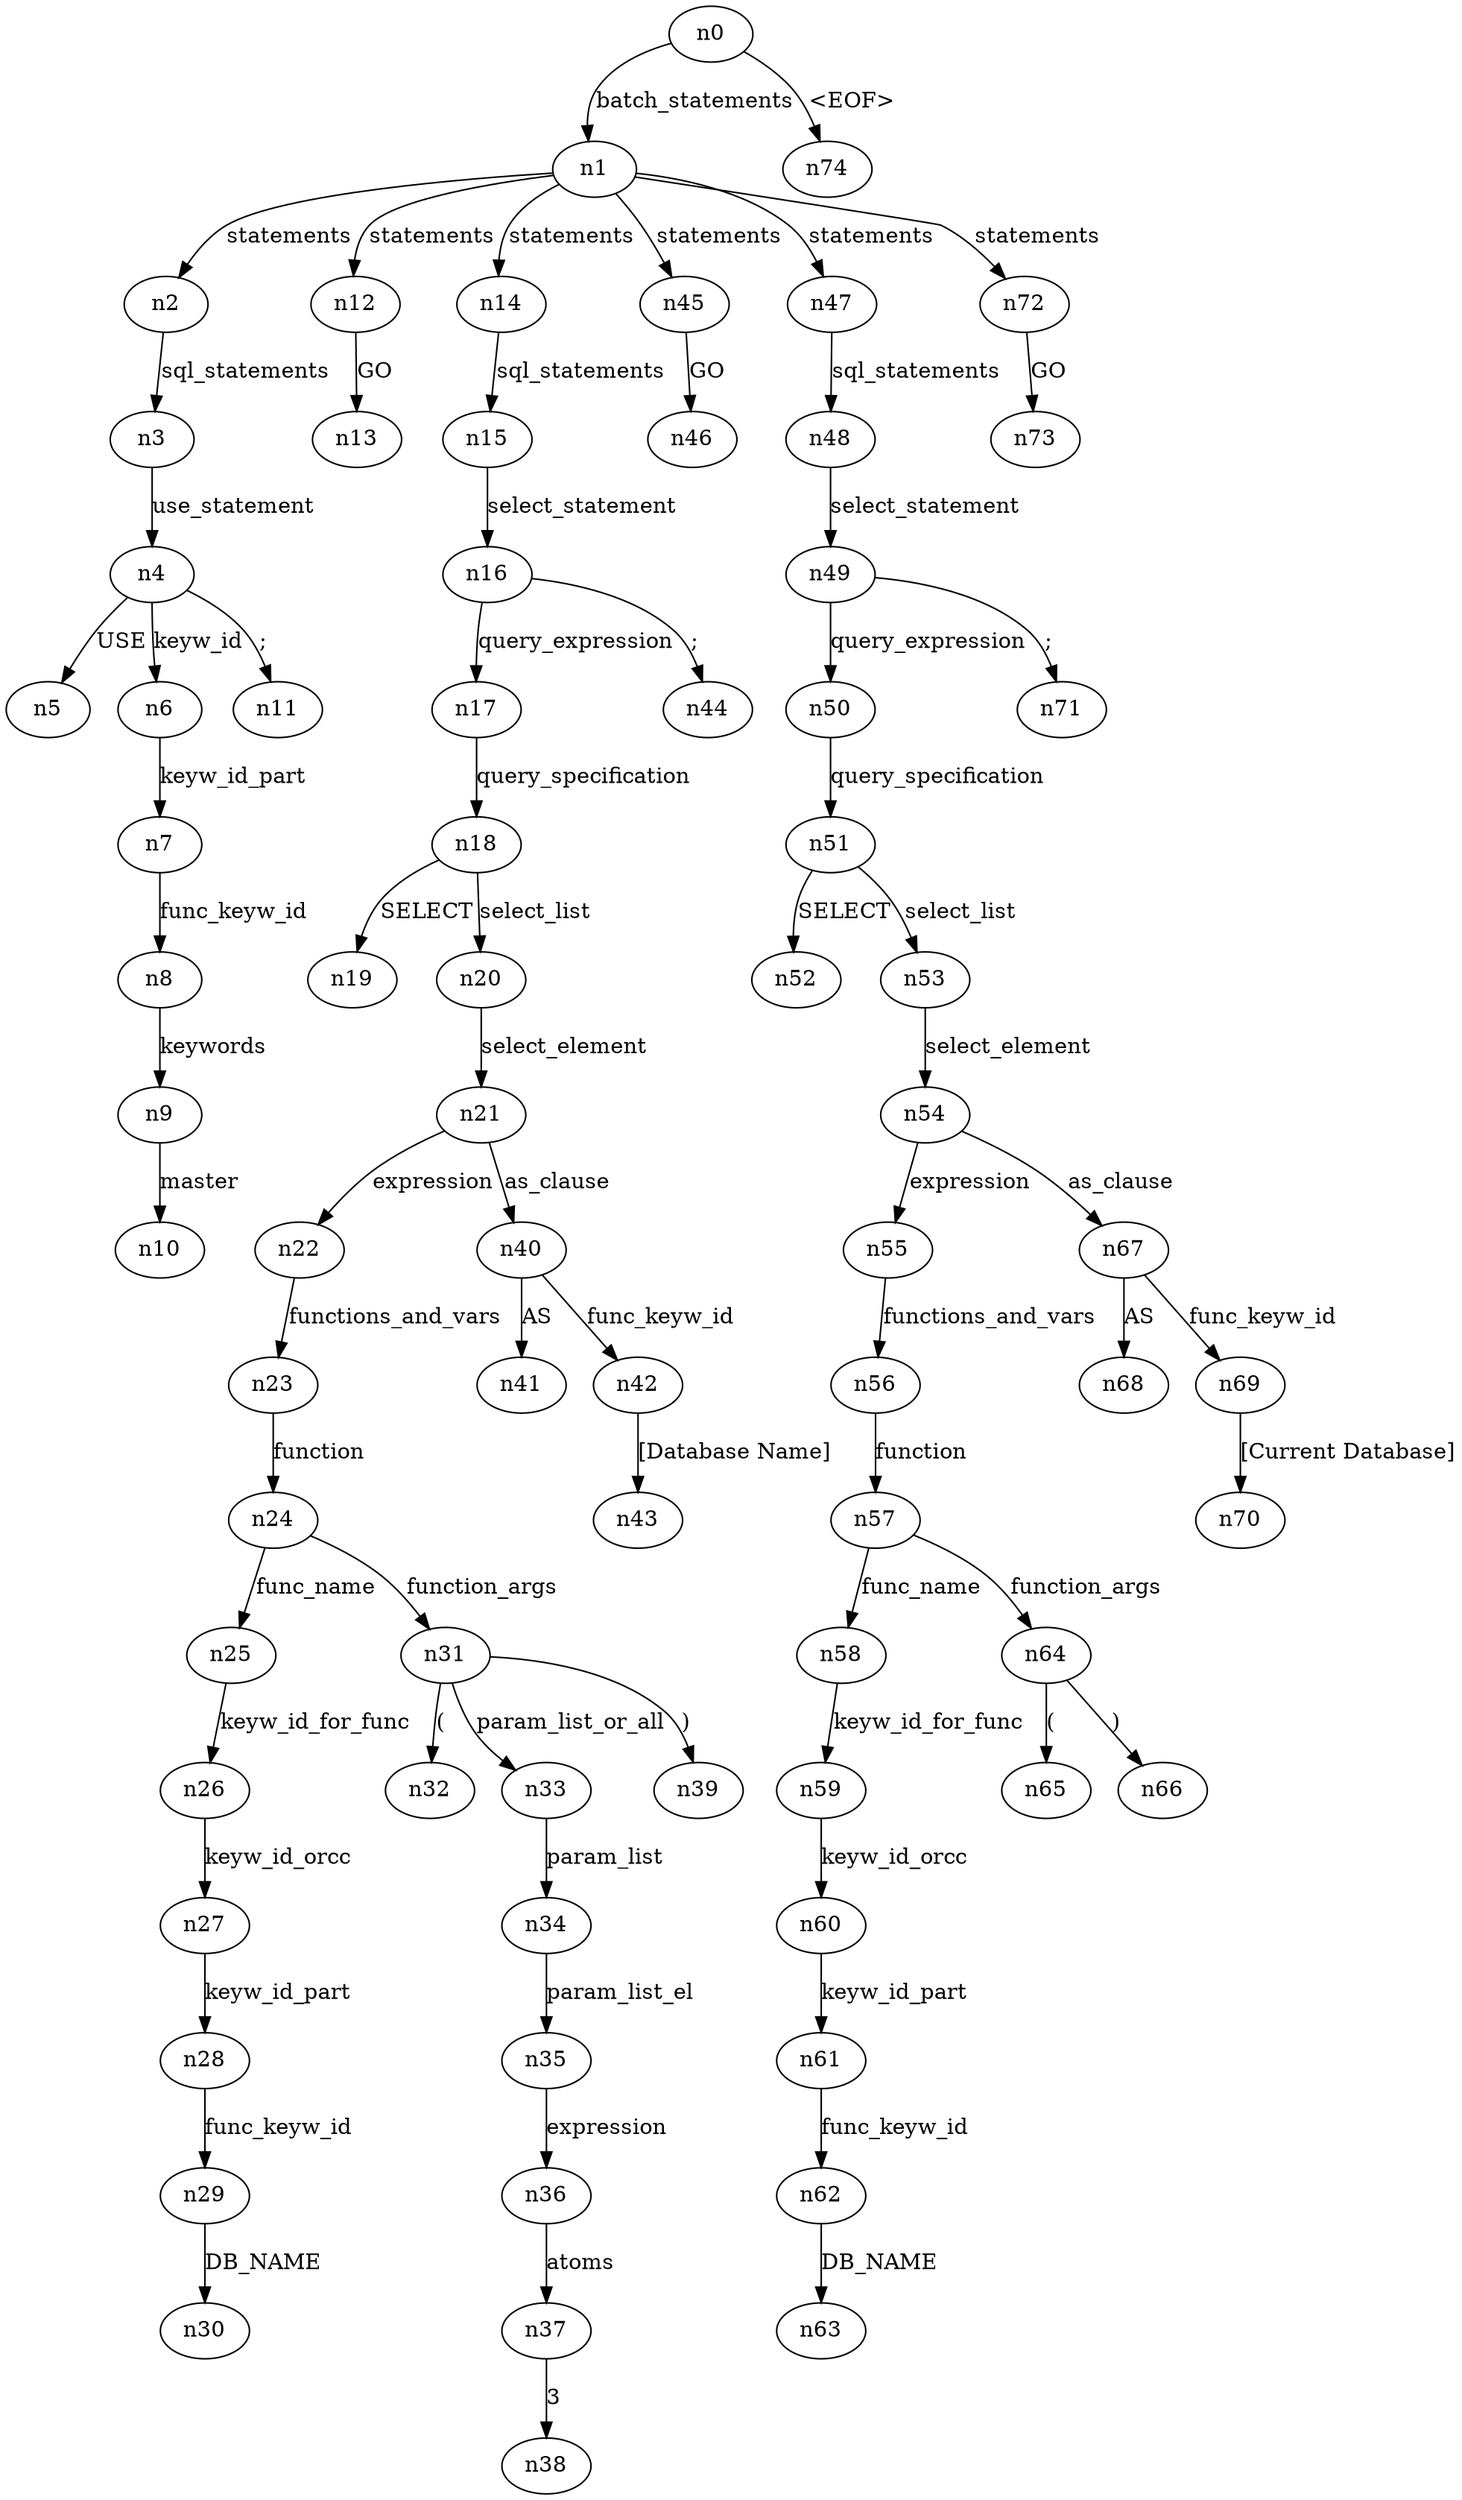 digraph ParseTree {
  n0 -> n1 [label="batch_statements"];
  n1 -> n2 [label="statements"];
  n2 -> n3 [label="sql_statements"];
  n3 -> n4 [label="use_statement"];
  n4 -> n5 [label="USE"];
  n4 -> n6 [label="keyw_id"];
  n6 -> n7 [label="keyw_id_part"];
  n7 -> n8 [label="func_keyw_id"];
  n8 -> n9 [label="keywords"];
  n9 -> n10 [label="master"];
  n4 -> n11 [label=";"];
  n1 -> n12 [label="statements"];
  n12 -> n13 [label="GO"];
  n1 -> n14 [label="statements"];
  n14 -> n15 [label="sql_statements"];
  n15 -> n16 [label="select_statement"];
  n16 -> n17 [label="query_expression"];
  n17 -> n18 [label="query_specification"];
  n18 -> n19 [label="SELECT"];
  n18 -> n20 [label="select_list"];
  n20 -> n21 [label="select_element"];
  n21 -> n22 [label="expression"];
  n22 -> n23 [label="functions_and_vars"];
  n23 -> n24 [label="function"];
  n24 -> n25 [label="func_name"];
  n25 -> n26 [label="keyw_id_for_func"];
  n26 -> n27 [label="keyw_id_orcc"];
  n27 -> n28 [label="keyw_id_part"];
  n28 -> n29 [label="func_keyw_id"];
  n29 -> n30 [label="DB_NAME"];
  n24 -> n31 [label="function_args"];
  n31 -> n32 [label="("];
  n31 -> n33 [label="param_list_or_all"];
  n33 -> n34 [label="param_list"];
  n34 -> n35 [label="param_list_el"];
  n35 -> n36 [label="expression"];
  n36 -> n37 [label="atoms"];
  n37 -> n38 [label="3"];
  n31 -> n39 [label=")"];
  n21 -> n40 [label="as_clause"];
  n40 -> n41 [label="AS"];
  n40 -> n42 [label="func_keyw_id"];
  n42 -> n43 [label="[Database Name]"];
  n16 -> n44 [label=";"];
  n1 -> n45 [label="statements"];
  n45 -> n46 [label="GO"];
  n1 -> n47 [label="statements"];
  n47 -> n48 [label="sql_statements"];
  n48 -> n49 [label="select_statement"];
  n49 -> n50 [label="query_expression"];
  n50 -> n51 [label="query_specification"];
  n51 -> n52 [label="SELECT"];
  n51 -> n53 [label="select_list"];
  n53 -> n54 [label="select_element"];
  n54 -> n55 [label="expression"];
  n55 -> n56 [label="functions_and_vars"];
  n56 -> n57 [label="function"];
  n57 -> n58 [label="func_name"];
  n58 -> n59 [label="keyw_id_for_func"];
  n59 -> n60 [label="keyw_id_orcc"];
  n60 -> n61 [label="keyw_id_part"];
  n61 -> n62 [label="func_keyw_id"];
  n62 -> n63 [label="DB_NAME"];
  n57 -> n64 [label="function_args"];
  n64 -> n65 [label="("];
  n64 -> n66 [label=")"];
  n54 -> n67 [label="as_clause"];
  n67 -> n68 [label="AS"];
  n67 -> n69 [label="func_keyw_id"];
  n69 -> n70 [label="[Current Database]"];
  n49 -> n71 [label=";"];
  n1 -> n72 [label="statements"];
  n72 -> n73 [label="GO"];
  n0 -> n74 [label="<EOF>"];
}